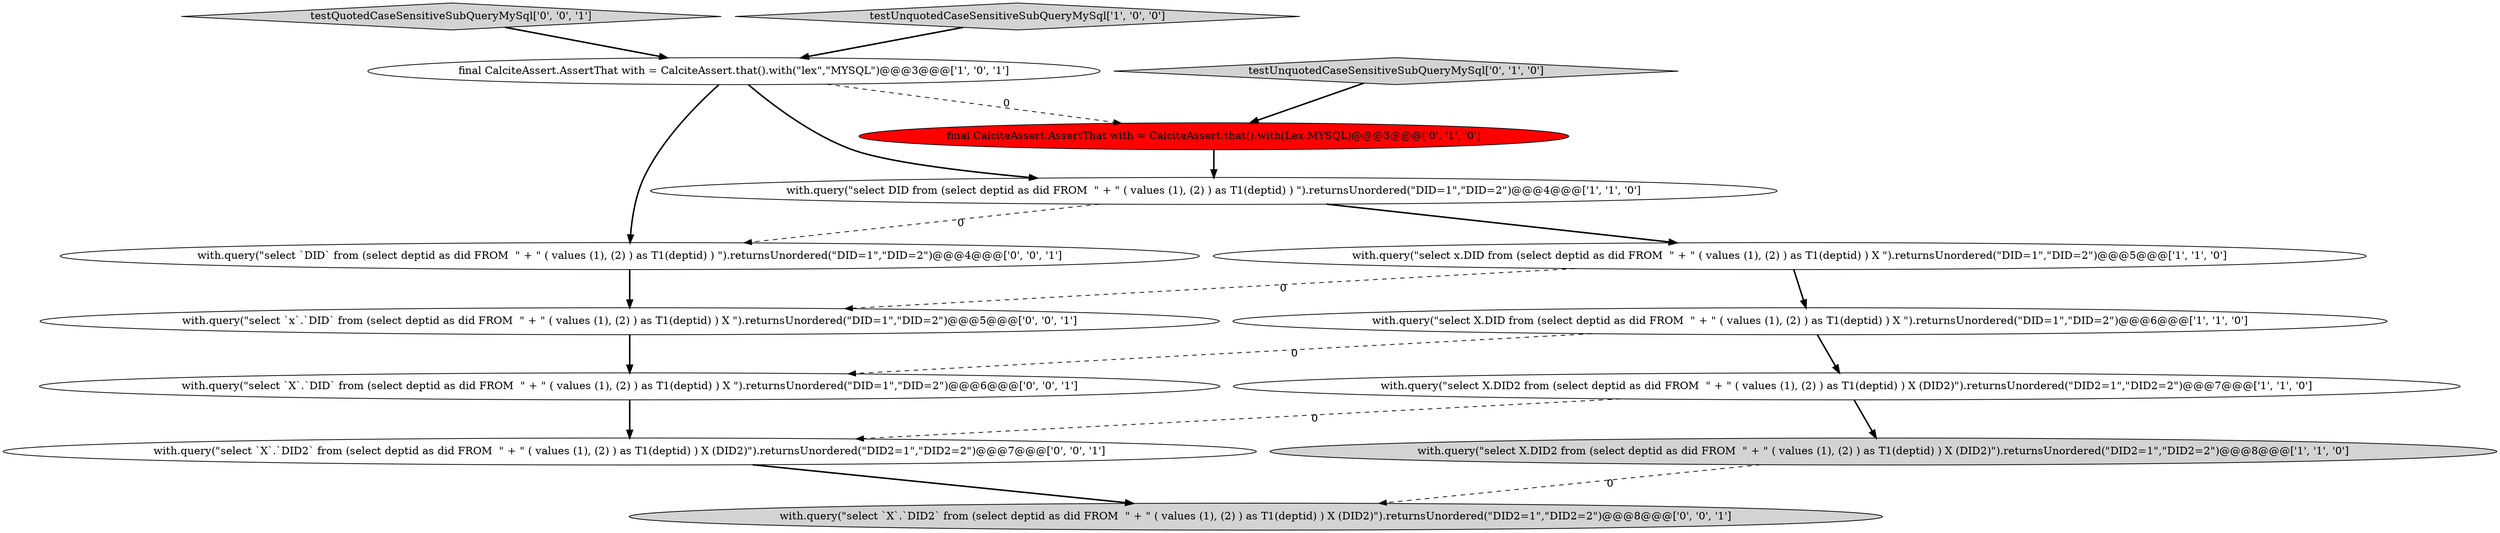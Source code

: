 digraph {
8 [style = filled, label = "final CalciteAssert.AssertThat with = CalciteAssert.that().with(Lex.MYSQL)@@@3@@@['0', '1', '0']", fillcolor = red, shape = ellipse image = "AAA1AAABBB2BBB"];
10 [style = filled, label = "with.query(\"select `x`.`DID` from (select deptid as did FROM  \" + \" ( values (1), (2) ) as T1(deptid) ) X \").returnsUnordered(\"DID=1\",\"DID=2\")@@@5@@@['0', '0', '1']", fillcolor = white, shape = ellipse image = "AAA0AAABBB3BBB"];
5 [style = filled, label = "with.query(\"select X.DID2 from (select deptid as did FROM  \" + \" ( values (1), (2) ) as T1(deptid) ) X (DID2)\").returnsUnordered(\"DID2=1\",\"DID2=2\")@@@8@@@['1', '1', '0']", fillcolor = lightgray, shape = ellipse image = "AAA0AAABBB1BBB"];
7 [style = filled, label = "testUnquotedCaseSensitiveSubQueryMySql['0', '1', '0']", fillcolor = lightgray, shape = diamond image = "AAA0AAABBB2BBB"];
13 [style = filled, label = "with.query(\"select `DID` from (select deptid as did FROM  \" + \" ( values (1), (2) ) as T1(deptid) ) \").returnsUnordered(\"DID=1\",\"DID=2\")@@@4@@@['0', '0', '1']", fillcolor = white, shape = ellipse image = "AAA0AAABBB3BBB"];
12 [style = filled, label = "with.query(\"select `X`.`DID` from (select deptid as did FROM  \" + \" ( values (1), (2) ) as T1(deptid) ) X \").returnsUnordered(\"DID=1\",\"DID=2\")@@@6@@@['0', '0', '1']", fillcolor = white, shape = ellipse image = "AAA0AAABBB3BBB"];
11 [style = filled, label = "with.query(\"select `X`.`DID2` from (select deptid as did FROM  \" + \" ( values (1), (2) ) as T1(deptid) ) X (DID2)\").returnsUnordered(\"DID2=1\",\"DID2=2\")@@@7@@@['0', '0', '1']", fillcolor = white, shape = ellipse image = "AAA0AAABBB3BBB"];
3 [style = filled, label = "with.query(\"select x.DID from (select deptid as did FROM  \" + \" ( values (1), (2) ) as T1(deptid) ) X \").returnsUnordered(\"DID=1\",\"DID=2\")@@@5@@@['1', '1', '0']", fillcolor = white, shape = ellipse image = "AAA0AAABBB1BBB"];
0 [style = filled, label = "final CalciteAssert.AssertThat with = CalciteAssert.that().with(\"lex\",\"MYSQL\")@@@3@@@['1', '0', '1']", fillcolor = white, shape = ellipse image = "AAA0AAABBB1BBB"];
14 [style = filled, label = "testQuotedCaseSensitiveSubQueryMySql['0', '0', '1']", fillcolor = lightgray, shape = diamond image = "AAA0AAABBB3BBB"];
2 [style = filled, label = "with.query(\"select DID from (select deptid as did FROM  \" + \" ( values (1), (2) ) as T1(deptid) ) \").returnsUnordered(\"DID=1\",\"DID=2\")@@@4@@@['1', '1', '0']", fillcolor = white, shape = ellipse image = "AAA0AAABBB1BBB"];
1 [style = filled, label = "testUnquotedCaseSensitiveSubQueryMySql['1', '0', '0']", fillcolor = lightgray, shape = diamond image = "AAA0AAABBB1BBB"];
6 [style = filled, label = "with.query(\"select X.DID from (select deptid as did FROM  \" + \" ( values (1), (2) ) as T1(deptid) ) X \").returnsUnordered(\"DID=1\",\"DID=2\")@@@6@@@['1', '1', '0']", fillcolor = white, shape = ellipse image = "AAA0AAABBB1BBB"];
9 [style = filled, label = "with.query(\"select `X`.`DID2` from (select deptid as did FROM  \" + \" ( values (1), (2) ) as T1(deptid) ) X (DID2)\").returnsUnordered(\"DID2=1\",\"DID2=2\")@@@8@@@['0', '0', '1']", fillcolor = lightgray, shape = ellipse image = "AAA0AAABBB3BBB"];
4 [style = filled, label = "with.query(\"select X.DID2 from (select deptid as did FROM  \" + \" ( values (1), (2) ) as T1(deptid) ) X (DID2)\").returnsUnordered(\"DID2=1\",\"DID2=2\")@@@7@@@['1', '1', '0']", fillcolor = white, shape = ellipse image = "AAA0AAABBB1BBB"];
13->10 [style = bold, label=""];
0->8 [style = dashed, label="0"];
6->4 [style = bold, label=""];
3->6 [style = bold, label=""];
5->9 [style = dashed, label="0"];
3->10 [style = dashed, label="0"];
1->0 [style = bold, label=""];
4->11 [style = dashed, label="0"];
0->13 [style = bold, label=""];
8->2 [style = bold, label=""];
14->0 [style = bold, label=""];
7->8 [style = bold, label=""];
11->9 [style = bold, label=""];
10->12 [style = bold, label=""];
4->5 [style = bold, label=""];
2->13 [style = dashed, label="0"];
6->12 [style = dashed, label="0"];
2->3 [style = bold, label=""];
0->2 [style = bold, label=""];
12->11 [style = bold, label=""];
}
